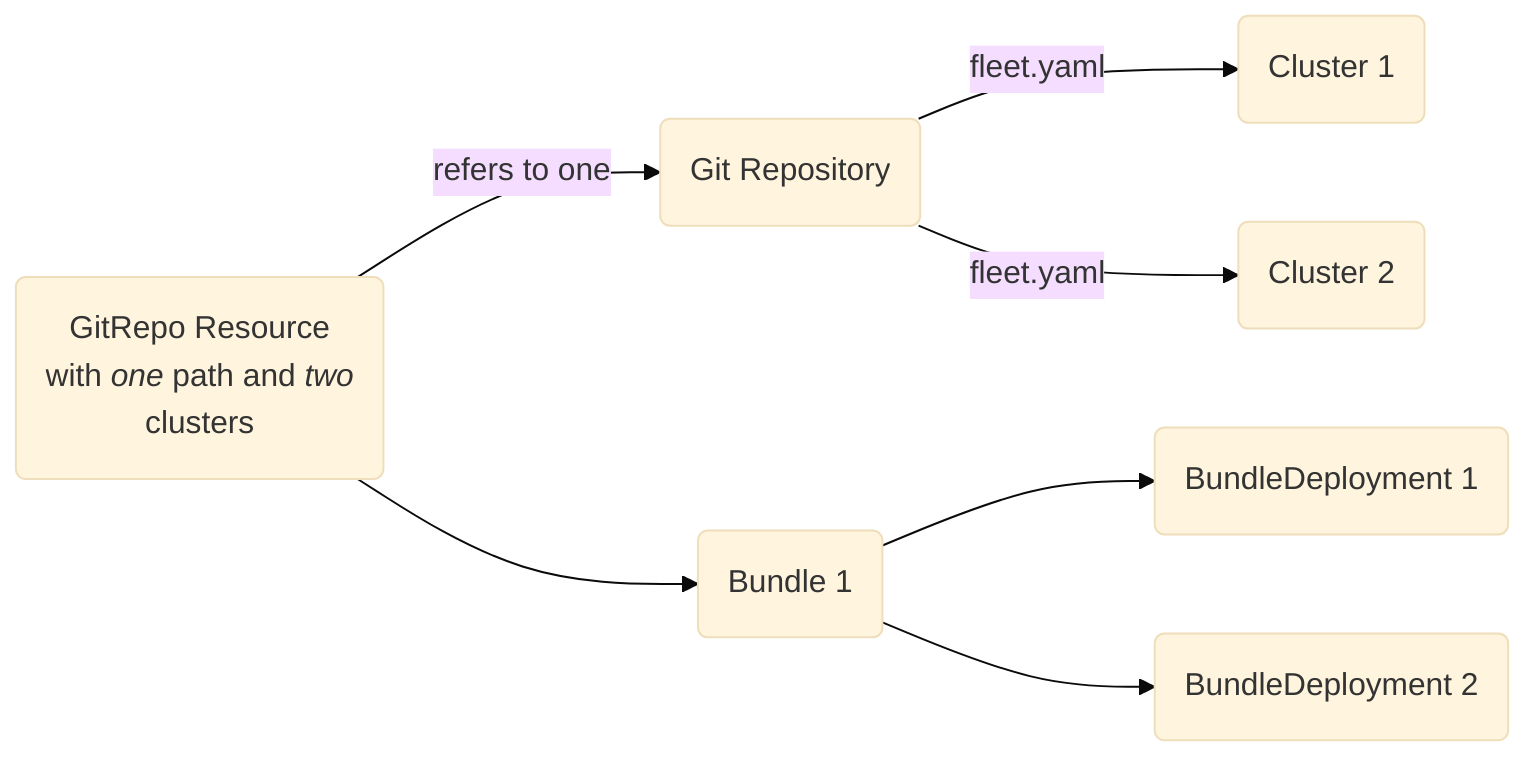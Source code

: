 %%{
    init: {
        "theme": "base"
    }
}%%

flowchart LR
    GR("`GitRepo Resource
    with *one* path and *two*
    clusters`")
    C1(Cluster 1)
    C2(Cluster 2)

    RGR(Git Repository)

    GR -->|refers to one| RGR

    GR --> B(Bundle 1)

    B --> BD1(BundleDeployment 1)
    B --> BD2(BundleDeployment 2)

    RGR --> |fleet.yaml| C1
    RGR --> |fleet.yaml| C2